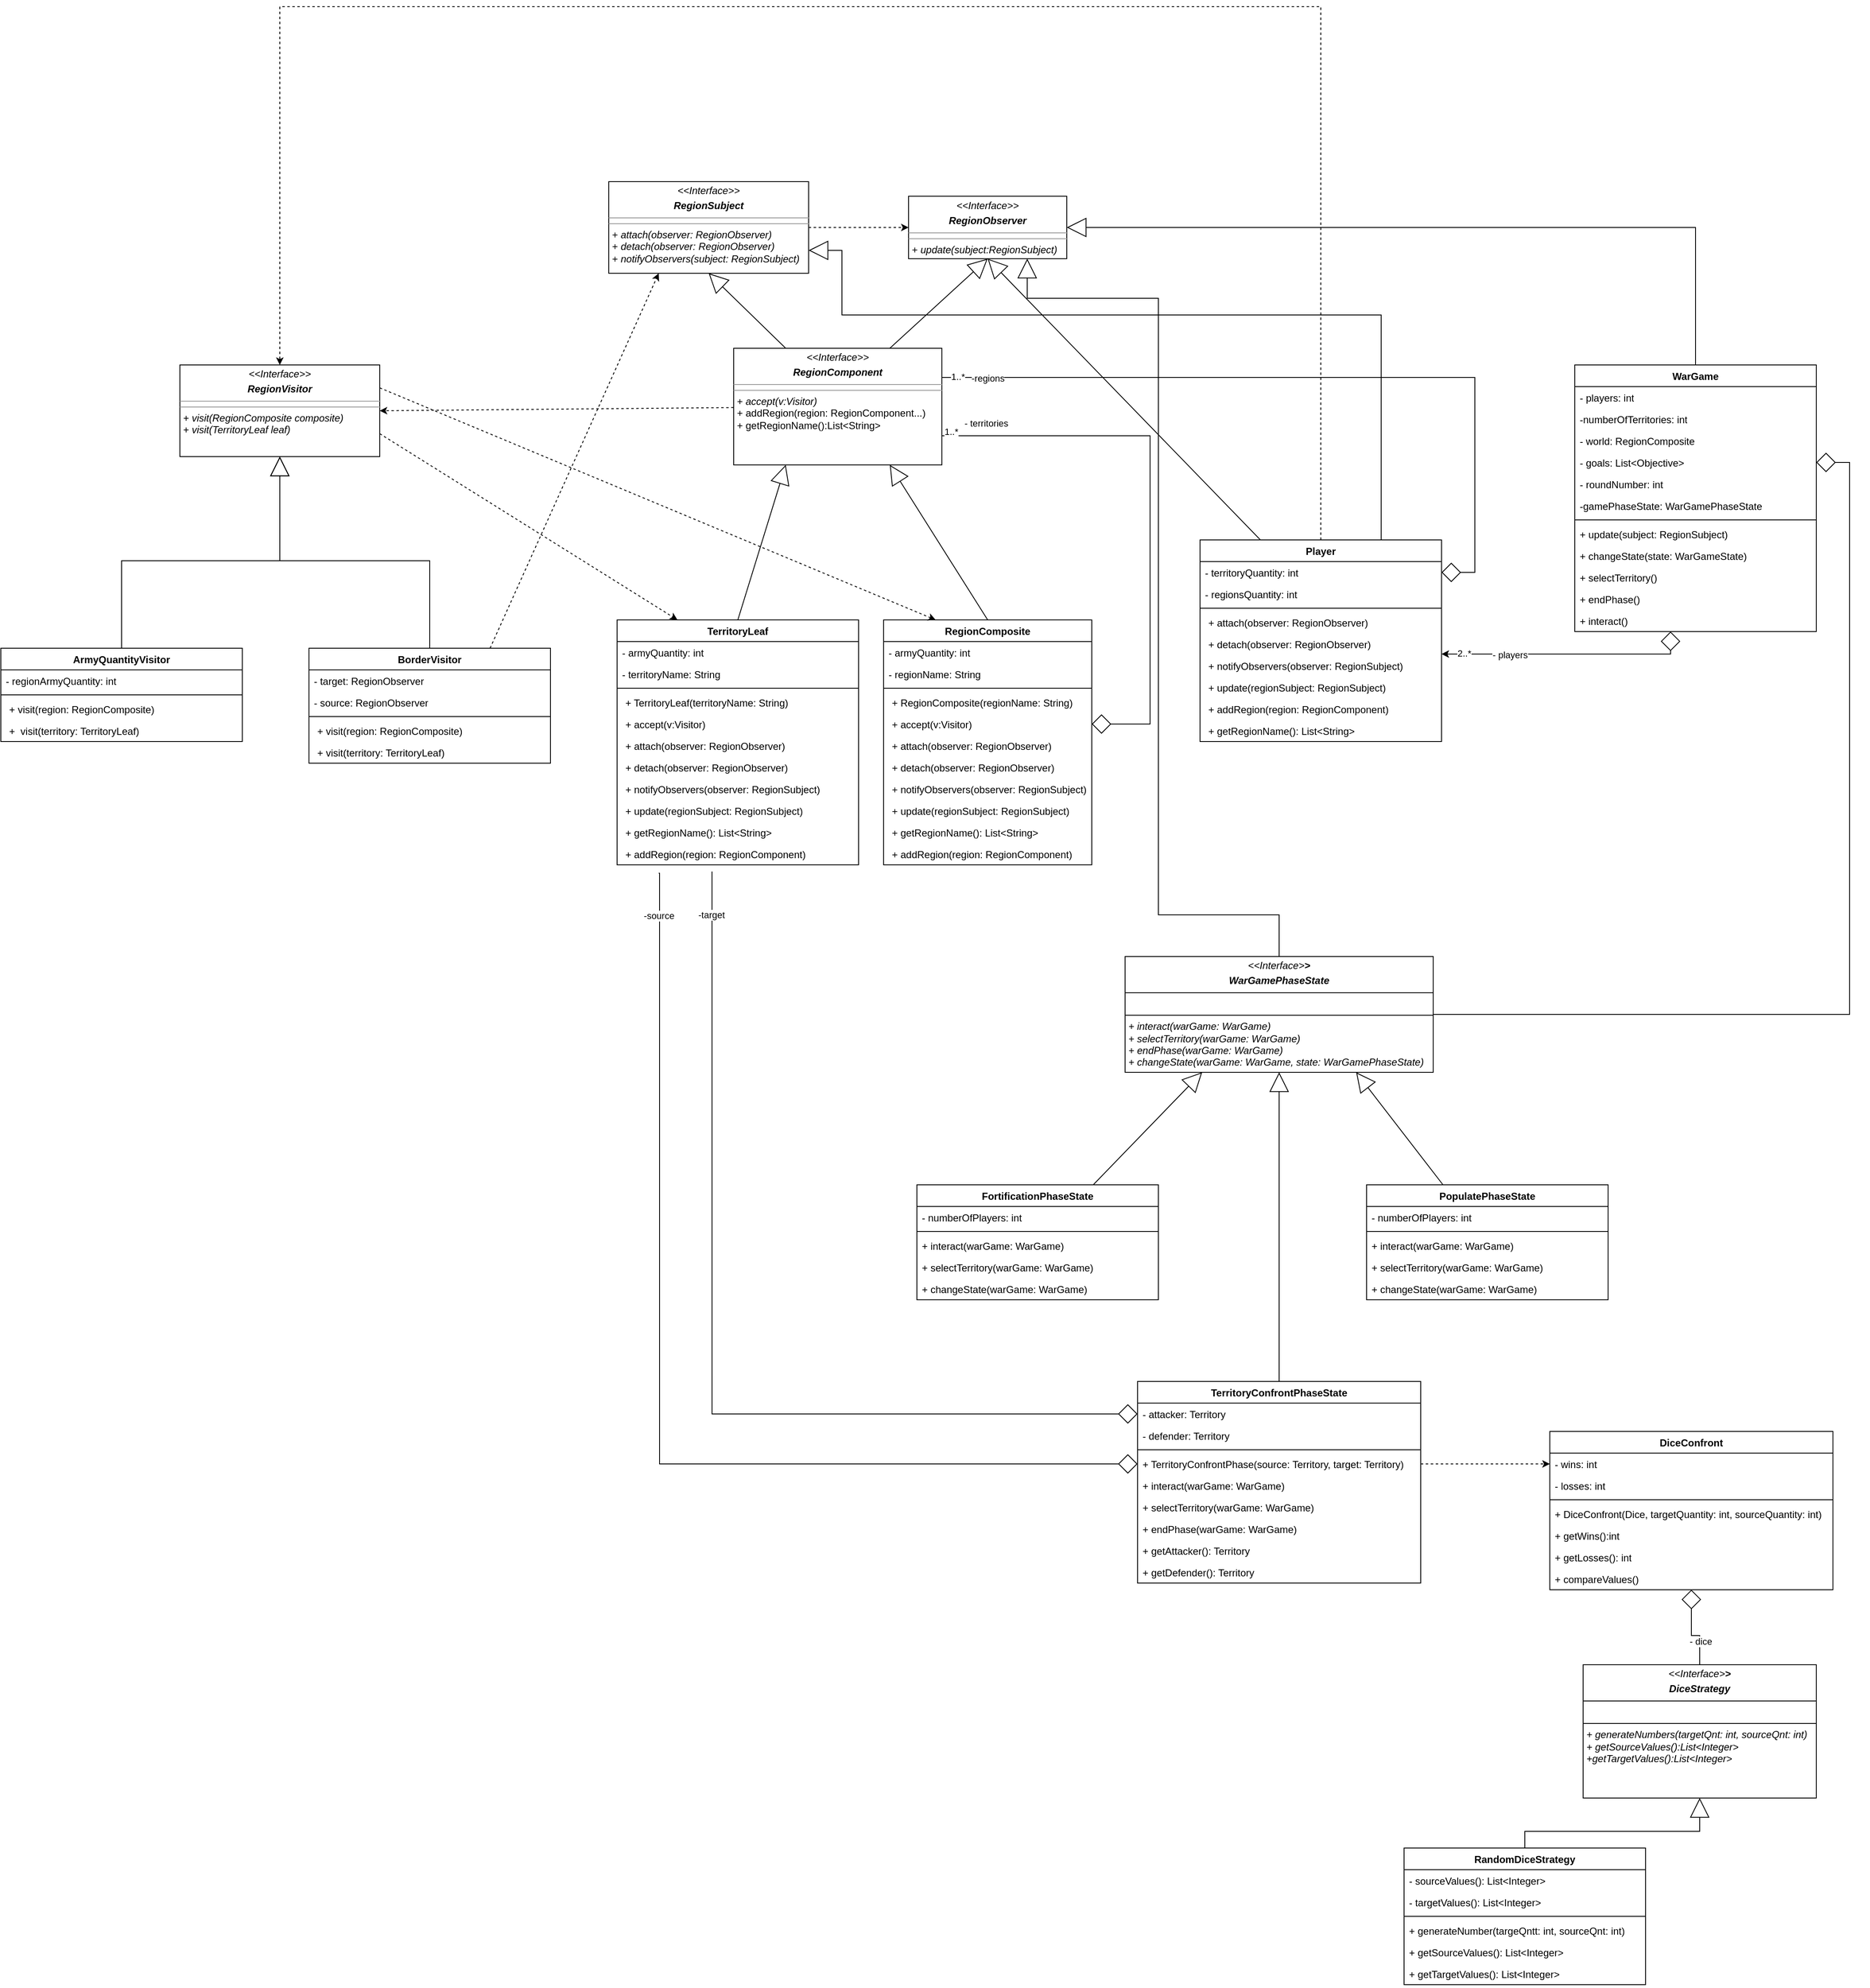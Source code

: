 <mxfile version="24.5.4" type="github">
  <diagram name="Page-1" id="c4acf3e9-155e-7222-9cf6-157b1a14988f">
    <mxGraphModel dx="2350" dy="1926" grid="1" gridSize="10" guides="1" tooltips="1" connect="1" arrows="1" fold="1" page="1" pageScale="1" pageWidth="850" pageHeight="1100" background="none" math="0" shadow="0">
      <root>
        <mxCell id="0" />
        <mxCell id="1" parent="0" />
        <mxCell id="na1BeW-ylkOoWlWhekBP-10" style="rounded=0;orthogonalLoop=1;jettySize=auto;html=1;exitX=0.5;exitY=0;exitDx=0;exitDy=0;entryX=0.25;entryY=1;entryDx=0;entryDy=0;endArrow=block;endFill=0;endSize=21;" parent="1" source="79rOuK-pVhbU8PKLv_2M-17" target="5d2195bd80daf111-18" edge="1">
          <mxGeometry relative="1" as="geometry" />
        </mxCell>
        <mxCell id="na1BeW-ylkOoWlWhekBP-73" style="rounded=0;orthogonalLoop=1;jettySize=auto;html=1;entryX=0.5;entryY=1;entryDx=0;entryDy=0;exitX=0.75;exitY=0;exitDx=0;exitDy=0;endArrow=block;endFill=0;endSize=21;" parent="1" source="5d2195bd80daf111-18" target="5d2195bd80daf111-19" edge="1">
          <mxGeometry relative="1" as="geometry">
            <mxPoint x="230" y="-370" as="sourcePoint" />
            <mxPoint x="137.5" y="-470" as="targetPoint" />
          </mxGeometry>
        </mxCell>
        <mxCell id="na1BeW-ylkOoWlWhekBP-74" style="rounded=0;orthogonalLoop=1;jettySize=auto;html=1;exitX=0.25;exitY=0;exitDx=0;exitDy=0;endArrow=block;endFill=0;endSize=21;entryX=0.5;entryY=1;entryDx=0;entryDy=0;" parent="1" source="5d2195bd80daf111-18" target="na1BeW-ylkOoWlWhekBP-14" edge="1">
          <mxGeometry relative="1" as="geometry" />
        </mxCell>
        <mxCell id="9pSkprSOWJ_JhmxNOLw2-37" style="rounded=0;orthogonalLoop=1;jettySize=auto;html=1;entryX=1;entryY=0.5;entryDx=0;entryDy=0;dashed=1;" edge="1" parent="1" source="5d2195bd80daf111-18" target="9pSkprSOWJ_JhmxNOLw2-24">
          <mxGeometry relative="1" as="geometry" />
        </mxCell>
        <mxCell id="5d2195bd80daf111-18" value="&lt;p style=&quot;margin:0px;margin-top:4px;text-align:center;&quot;&gt;&lt;i&gt;&amp;lt;&amp;lt;Interface&amp;gt;&amp;gt;&lt;/i&gt;&lt;/p&gt;&lt;p style=&quot;margin:0px;margin-top:4px;text-align:center;&quot;&gt;&lt;b&gt;&lt;i&gt;RegionComponent&lt;/i&gt;&lt;/b&gt;&lt;br&gt;&lt;/p&gt;&lt;hr size=&quot;1&quot;&gt;&lt;hr size=&quot;1&quot;&gt;&lt;p style=&quot;margin:0px;margin-left:4px;&quot;&gt;+ &lt;i&gt;accept(v:Visitor)&lt;/i&gt;&lt;/p&gt;&lt;p style=&quot;margin:0px;margin-left:4px;&quot;&gt;+ addRegion(region: RegionComponent...)&lt;/p&gt;&lt;p style=&quot;margin:0px;margin-left:4px;&quot;&gt;+ getRegionName():List&amp;lt;String&amp;gt;&lt;br&gt;&lt;/p&gt;" style="verticalAlign=top;align=left;overflow=fill;fontSize=12;fontFamily=Helvetica;html=1;rounded=0;shadow=0;comic=0;labelBackgroundColor=none;strokeWidth=1" parent="1" vertex="1">
          <mxGeometry x="120" y="-380" width="250" height="140" as="geometry" />
        </mxCell>
        <mxCell id="5d2195bd80daf111-19" value="&lt;p style=&quot;margin:0px;margin-top:4px;text-align:center;&quot;&gt;&lt;i&gt;&amp;lt;&amp;lt;Interface&amp;gt;&amp;gt;&lt;/i&gt;&lt;/p&gt;&lt;p style=&quot;margin:0px;margin-top:4px;text-align:center;&quot;&gt;&lt;b&gt;&lt;i&gt;RegionObserver&lt;/i&gt;&lt;/b&gt;&lt;br&gt;&lt;/p&gt;&lt;hr size=&quot;1&quot;&gt;&lt;hr size=&quot;1&quot;&gt;&lt;p style=&quot;margin:0px;margin-left:4px;&quot;&gt;+ &lt;i&gt;update(subject:RegionSubject)&lt;/i&gt;&lt;i&gt;&lt;br&gt;&lt;/i&gt;&lt;/p&gt;" style="verticalAlign=top;align=left;overflow=fill;fontSize=12;fontFamily=Helvetica;html=1;rounded=0;shadow=0;comic=0;labelBackgroundColor=none;strokeWidth=1" parent="1" vertex="1">
          <mxGeometry x="330" y="-562.5" width="190" height="75" as="geometry" />
        </mxCell>
        <mxCell id="na1BeW-ylkOoWlWhekBP-12" style="rounded=0;orthogonalLoop=1;jettySize=auto;html=1;exitX=0.5;exitY=0;exitDx=0;exitDy=0;entryX=0.75;entryY=1;entryDx=0;entryDy=0;endArrow=block;endFill=0;jumpSize=6;startSize=6;endSize=21;" parent="1" source="79rOuK-pVhbU8PKLv_2M-29" target="5d2195bd80daf111-18" edge="1">
          <mxGeometry relative="1" as="geometry" />
        </mxCell>
        <mxCell id="na1BeW-ylkOoWlWhekBP-9" style="edgeStyle=orthogonalEdgeStyle;rounded=0;orthogonalLoop=1;jettySize=auto;html=1;exitX=1;exitY=0.5;exitDx=0;exitDy=0;entryX=1;entryY=0.75;entryDx=0;entryDy=0;startArrow=diamond;startFill=0;strokeWidth=1;targetPerimeterSpacing=0;sourcePerimeterSpacing=6;startSize=21;endArrow=none;endFill=0;" parent="1" source="KUl9j9RWkavMUiWNoTW2-5" target="5d2195bd80daf111-18" edge="1">
          <mxGeometry relative="1" as="geometry">
            <Array as="points">
              <mxPoint x="620" y="71" />
              <mxPoint x="620" y="-275" />
            </Array>
            <mxPoint x="500" y="19" as="sourcePoint" />
          </mxGeometry>
        </mxCell>
        <mxCell id="na1BeW-ylkOoWlWhekBP-13" value="&lt;div&gt;- territories&lt;/div&gt;" style="edgeLabel;html=1;align=center;verticalAlign=middle;resizable=0;points=[];" parent="na1BeW-ylkOoWlWhekBP-9" vertex="1" connectable="0">
          <mxGeometry x="0.858" y="4" relative="1" as="geometry">
            <mxPoint x="5" y="-19" as="offset" />
          </mxGeometry>
        </mxCell>
        <mxCell id="KUl9j9RWkavMUiWNoTW2-86" value="&lt;div&gt;1..*&lt;br&gt;&lt;/div&gt;" style="edgeLabel;html=1;align=center;verticalAlign=middle;resizable=0;points=[];" parent="na1BeW-ylkOoWlWhekBP-9" vertex="1" connectable="0">
          <mxGeometry x="0.977" y="-1" relative="1" as="geometry">
            <mxPoint x="3" y="-4" as="offset" />
          </mxGeometry>
        </mxCell>
        <mxCell id="9pSkprSOWJ_JhmxNOLw2-38" style="edgeStyle=orthogonalEdgeStyle;rounded=0;orthogonalLoop=1;jettySize=auto;html=1;entryX=0;entryY=0.5;entryDx=0;entryDy=0;dashed=1;" edge="1" parent="1" source="na1BeW-ylkOoWlWhekBP-14" target="5d2195bd80daf111-19">
          <mxGeometry relative="1" as="geometry" />
        </mxCell>
        <mxCell id="na1BeW-ylkOoWlWhekBP-14" value="&lt;p style=&quot;margin:0px;margin-top:4px;text-align:center;&quot;&gt;&lt;i&gt;&amp;lt;&amp;lt;Interface&amp;gt;&amp;gt;&lt;/i&gt;&lt;/p&gt;&lt;p style=&quot;margin:0px;margin-top:4px;text-align:center;&quot;&gt;&lt;b&gt;&lt;i&gt;RegionSubject&lt;/i&gt;&lt;/b&gt;&lt;br&gt;&lt;/p&gt;&lt;hr size=&quot;1&quot;&gt;&lt;hr size=&quot;1&quot;&gt;&lt;p style=&quot;margin:0px;margin-left:4px;&quot;&gt;+ &lt;i&gt;attach(observer: RegionObserver)&lt;/i&gt;&lt;br&gt;+ &lt;i&gt;detach(observer: RegionObserver)&lt;/i&gt;&lt;/p&gt;&lt;p style=&quot;margin:0px;margin-left:4px;&quot;&gt;+ &lt;i&gt;notifyObservers(subject: RegionSubject)&lt;/i&gt;&lt;/p&gt;" style="verticalAlign=top;align=left;overflow=fill;fontSize=12;fontFamily=Helvetica;html=1;rounded=0;shadow=0;comic=0;labelBackgroundColor=none;strokeWidth=1" parent="1" vertex="1">
          <mxGeometry x="-30" y="-580" width="240" height="110" as="geometry" />
        </mxCell>
        <mxCell id="79rOuK-pVhbU8PKLv_2M-14" style="edgeStyle=orthogonalEdgeStyle;rounded=0;orthogonalLoop=1;jettySize=auto;html=1;entryX=1;entryY=0.25;entryDx=0;entryDy=0;exitX=1;exitY=0.5;exitDx=0;exitDy=0;endArrow=none;endFill=0;startArrow=diamond;startFill=0;startSize=21;endSize=6;" parent="1" source="79rOuK-pVhbU8PKLv_2M-8" target="5d2195bd80daf111-18" edge="1">
          <mxGeometry relative="1" as="geometry" />
        </mxCell>
        <mxCell id="79rOuK-pVhbU8PKLv_2M-15" value="-regions " style="edgeLabel;html=1;align=center;verticalAlign=middle;resizable=0;points=[];" parent="79rOuK-pVhbU8PKLv_2M-14" vertex="1" connectable="0">
          <mxGeometry x="0.88" y="1" relative="1" as="geometry">
            <mxPoint as="offset" />
          </mxGeometry>
        </mxCell>
        <mxCell id="79rOuK-pVhbU8PKLv_2M-16" value="1..*" style="edgeLabel;html=1;align=center;verticalAlign=middle;resizable=0;points=[];" parent="79rOuK-pVhbU8PKLv_2M-14" vertex="1" connectable="0">
          <mxGeometry x="0.958" y="-1" relative="1" as="geometry">
            <mxPoint as="offset" />
          </mxGeometry>
        </mxCell>
        <mxCell id="79rOuK-pVhbU8PKLv_2M-7" value="Player" style="swimlane;fontStyle=1;align=center;verticalAlign=top;childLayout=stackLayout;horizontal=1;startSize=26;horizontalStack=0;resizeParent=1;resizeParentMax=0;resizeLast=0;collapsible=1;marginBottom=0;whiteSpace=wrap;html=1;" parent="1" vertex="1">
          <mxGeometry x="680" y="-150" width="290" height="242" as="geometry" />
        </mxCell>
        <mxCell id="79rOuK-pVhbU8PKLv_2M-8" value="- territoryQuantity: int" style="text;strokeColor=none;fillColor=none;align=left;verticalAlign=top;spacingLeft=4;spacingRight=4;overflow=hidden;rotatable=0;points=[[0,0.5],[1,0.5]];portConstraint=eastwest;whiteSpace=wrap;html=1;" parent="79rOuK-pVhbU8PKLv_2M-7" vertex="1">
          <mxGeometry y="26" width="290" height="26" as="geometry" />
        </mxCell>
        <mxCell id="79rOuK-pVhbU8PKLv_2M-44" value="- regionsQuantity: int" style="text;strokeColor=none;fillColor=none;align=left;verticalAlign=top;spacingLeft=4;spacingRight=4;overflow=hidden;rotatable=0;points=[[0,0.5],[1,0.5]];portConstraint=eastwest;whiteSpace=wrap;html=1;" parent="79rOuK-pVhbU8PKLv_2M-7" vertex="1">
          <mxGeometry y="52" width="290" height="26" as="geometry" />
        </mxCell>
        <mxCell id="79rOuK-pVhbU8PKLv_2M-9" value="" style="line;strokeWidth=1;fillColor=none;align=left;verticalAlign=middle;spacingTop=-1;spacingLeft=3;spacingRight=3;rotatable=0;labelPosition=right;points=[];portConstraint=eastwest;strokeColor=inherit;" parent="79rOuK-pVhbU8PKLv_2M-7" vertex="1">
          <mxGeometry y="78" width="290" height="8" as="geometry" />
        </mxCell>
        <mxCell id="KUl9j9RWkavMUiWNoTW2-71" value="&lt;p style=&quot;margin:0px;margin-left:4px;&quot;&gt;+ attach(observer: RegionObserver)&lt;br&gt;&lt;/p&gt;" style="text;strokeColor=none;fillColor=none;align=left;verticalAlign=top;spacingLeft=4;spacingRight=4;overflow=hidden;rotatable=0;points=[[0,0.5],[1,0.5]];portConstraint=eastwest;whiteSpace=wrap;html=1;" parent="79rOuK-pVhbU8PKLv_2M-7" vertex="1">
          <mxGeometry y="86" width="290" height="26" as="geometry" />
        </mxCell>
        <mxCell id="KUl9j9RWkavMUiWNoTW2-75" value="&lt;p style=&quot;margin:0px;margin-left:4px;&quot;&gt;+ detach(observer: RegionObserver)&lt;br&gt;&lt;/p&gt;" style="text;strokeColor=none;fillColor=none;align=left;verticalAlign=top;spacingLeft=4;spacingRight=4;overflow=hidden;rotatable=0;points=[[0,0.5],[1,0.5]];portConstraint=eastwest;whiteSpace=wrap;html=1;" parent="79rOuK-pVhbU8PKLv_2M-7" vertex="1">
          <mxGeometry y="112" width="290" height="26" as="geometry" />
        </mxCell>
        <mxCell id="KUl9j9RWkavMUiWNoTW2-76" value="&lt;p style=&quot;margin:0px;margin-left:4px;&quot;&gt;+ notifyObservers(observer: RegionSubject)&lt;br&gt;&lt;/p&gt;" style="text;strokeColor=none;fillColor=none;align=left;verticalAlign=top;spacingLeft=4;spacingRight=4;overflow=hidden;rotatable=0;points=[[0,0.5],[1,0.5]];portConstraint=eastwest;whiteSpace=wrap;html=1;" parent="79rOuK-pVhbU8PKLv_2M-7" vertex="1">
          <mxGeometry y="138" width="290" height="26" as="geometry" />
        </mxCell>
        <mxCell id="KUl9j9RWkavMUiWNoTW2-77" value="&lt;p style=&quot;margin:0px;margin-left:4px;&quot;&gt;+ update(regionSubject: RegionSubject)&lt;br&gt;&lt;/p&gt;" style="text;strokeColor=none;fillColor=none;align=left;verticalAlign=top;spacingLeft=4;spacingRight=4;overflow=hidden;rotatable=0;points=[[0,0.5],[1,0.5]];portConstraint=eastwest;whiteSpace=wrap;html=1;" parent="79rOuK-pVhbU8PKLv_2M-7" vertex="1">
          <mxGeometry y="164" width="290" height="26" as="geometry" />
        </mxCell>
        <mxCell id="KUl9j9RWkavMUiWNoTW2-78" value="&lt;p style=&quot;margin:0px;margin-left:4px;&quot;&gt;+ addRegion(region: RegionComponent)&lt;br&gt;&lt;/p&gt;" style="text;strokeColor=none;fillColor=none;align=left;verticalAlign=top;spacingLeft=4;spacingRight=4;overflow=hidden;rotatable=0;points=[[0,0.5],[1,0.5]];portConstraint=eastwest;whiteSpace=wrap;html=1;" parent="79rOuK-pVhbU8PKLv_2M-7" vertex="1">
          <mxGeometry y="190" width="290" height="26" as="geometry" />
        </mxCell>
        <mxCell id="KUl9j9RWkavMUiWNoTW2-81" value="&lt;p style=&quot;margin:0px;margin-left:4px;&quot;&gt;+ getRegionName(): List&amp;lt;String&amp;gt;&lt;/p&gt;" style="text;strokeColor=none;fillColor=none;align=left;verticalAlign=top;spacingLeft=4;spacingRight=4;overflow=hidden;rotatable=0;points=[[0,0.5],[1,0.5]];portConstraint=eastwest;whiteSpace=wrap;html=1;" parent="79rOuK-pVhbU8PKLv_2M-7" vertex="1">
          <mxGeometry y="216" width="290" height="26" as="geometry" />
        </mxCell>
        <mxCell id="79rOuK-pVhbU8PKLv_2M-17" value="TerritoryLeaf" style="swimlane;fontStyle=1;align=center;verticalAlign=top;childLayout=stackLayout;horizontal=1;startSize=26;horizontalStack=0;resizeParent=1;resizeParentMax=0;resizeLast=0;collapsible=1;marginBottom=0;whiteSpace=wrap;html=1;" parent="1" vertex="1">
          <mxGeometry x="-20" y="-54" width="290" height="294" as="geometry" />
        </mxCell>
        <mxCell id="KUl9j9RWkavMUiWNoTW2-9" value="- armyQuantity: int" style="text;strokeColor=none;fillColor=none;align=left;verticalAlign=top;spacingLeft=4;spacingRight=4;overflow=hidden;rotatable=0;points=[[0,0.5],[1,0.5]];portConstraint=eastwest;whiteSpace=wrap;html=1;" parent="79rOuK-pVhbU8PKLv_2M-17" vertex="1">
          <mxGeometry y="26" width="290" height="26" as="geometry" />
        </mxCell>
        <mxCell id="79rOuK-pVhbU8PKLv_2M-18" value="- territoryName: String" style="text;strokeColor=none;fillColor=none;align=left;verticalAlign=top;spacingLeft=4;spacingRight=4;overflow=hidden;rotatable=0;points=[[0,0.5],[1,0.5]];portConstraint=eastwest;whiteSpace=wrap;html=1;" parent="79rOuK-pVhbU8PKLv_2M-17" vertex="1">
          <mxGeometry y="52" width="290" height="26" as="geometry" />
        </mxCell>
        <mxCell id="79rOuK-pVhbU8PKLv_2M-19" value="" style="line;strokeWidth=1;fillColor=none;align=left;verticalAlign=middle;spacingTop=-1;spacingLeft=3;spacingRight=3;rotatable=0;labelPosition=right;points=[];portConstraint=eastwest;strokeColor=inherit;" parent="79rOuK-pVhbU8PKLv_2M-17" vertex="1">
          <mxGeometry y="78" width="290" height="8" as="geometry" />
        </mxCell>
        <mxCell id="KUl9j9RWkavMUiWNoTW2-88" value="&lt;p style=&quot;margin:0px;margin-left:4px;&quot;&gt;+ TerritoryLeaf(territoryName: String)&lt;/p&gt;" style="text;strokeColor=none;fillColor=none;align=left;verticalAlign=top;spacingLeft=4;spacingRight=4;overflow=hidden;rotatable=0;points=[[0,0.5],[1,0.5]];portConstraint=eastwest;whiteSpace=wrap;html=1;" parent="79rOuK-pVhbU8PKLv_2M-17" vertex="1">
          <mxGeometry y="86" width="290" height="26" as="geometry" />
        </mxCell>
        <mxCell id="79rOuK-pVhbU8PKLv_2M-25" value="&lt;p style=&quot;margin:0px;margin-left:4px;&quot;&gt;+ accept(v:Visitor)&lt;/p&gt;" style="text;strokeColor=none;fillColor=none;align=left;verticalAlign=top;spacingLeft=4;spacingRight=4;overflow=hidden;rotatable=0;points=[[0,0.5],[1,0.5]];portConstraint=eastwest;whiteSpace=wrap;html=1;" parent="79rOuK-pVhbU8PKLv_2M-17" vertex="1">
          <mxGeometry y="112" width="290" height="26" as="geometry" />
        </mxCell>
        <mxCell id="KUl9j9RWkavMUiWNoTW2-2" value="&lt;p style=&quot;margin:0px;margin-left:4px;&quot;&gt;+ attach(observer: RegionObserver)&lt;br&gt;&lt;/p&gt;" style="text;strokeColor=none;fillColor=none;align=left;verticalAlign=top;spacingLeft=4;spacingRight=4;overflow=hidden;rotatable=0;points=[[0,0.5],[1,0.5]];portConstraint=eastwest;whiteSpace=wrap;html=1;" parent="79rOuK-pVhbU8PKLv_2M-17" vertex="1">
          <mxGeometry y="138" width="290" height="26" as="geometry" />
        </mxCell>
        <mxCell id="KUl9j9RWkavMUiWNoTW2-3" value="&lt;p style=&quot;margin:0px;margin-left:4px;&quot;&gt;+ detach(observer: RegionObserver)&lt;br&gt;&lt;/p&gt;" style="text;strokeColor=none;fillColor=none;align=left;verticalAlign=top;spacingLeft=4;spacingRight=4;overflow=hidden;rotatable=0;points=[[0,0.5],[1,0.5]];portConstraint=eastwest;whiteSpace=wrap;html=1;" parent="79rOuK-pVhbU8PKLv_2M-17" vertex="1">
          <mxGeometry y="164" width="290" height="26" as="geometry" />
        </mxCell>
        <mxCell id="KUl9j9RWkavMUiWNoTW2-10" value="&lt;p style=&quot;margin:0px;margin-left:4px;&quot;&gt;+ notifyObservers(observer: RegionSubject)&lt;br&gt;&lt;/p&gt;" style="text;strokeColor=none;fillColor=none;align=left;verticalAlign=top;spacingLeft=4;spacingRight=4;overflow=hidden;rotatable=0;points=[[0,0.5],[1,0.5]];portConstraint=eastwest;whiteSpace=wrap;html=1;" parent="79rOuK-pVhbU8PKLv_2M-17" vertex="1">
          <mxGeometry y="190" width="290" height="26" as="geometry" />
        </mxCell>
        <mxCell id="KUl9j9RWkavMUiWNoTW2-14" value="&lt;p style=&quot;margin:0px;margin-left:4px;&quot;&gt;+ update(regionSubject: RegionSubject)&lt;br&gt;&lt;/p&gt;" style="text;strokeColor=none;fillColor=none;align=left;verticalAlign=top;spacingLeft=4;spacingRight=4;overflow=hidden;rotatable=0;points=[[0,0.5],[1,0.5]];portConstraint=eastwest;whiteSpace=wrap;html=1;" parent="79rOuK-pVhbU8PKLv_2M-17" vertex="1">
          <mxGeometry y="216" width="290" height="26" as="geometry" />
        </mxCell>
        <mxCell id="KUl9j9RWkavMUiWNoTW2-4" value="&lt;p style=&quot;margin:0px;margin-left:4px;&quot;&gt;+ getRegionName(): List&amp;lt;String&amp;gt;&lt;/p&gt;" style="text;strokeColor=none;fillColor=none;align=left;verticalAlign=top;spacingLeft=4;spacingRight=4;overflow=hidden;rotatable=0;points=[[0,0.5],[1,0.5]];portConstraint=eastwest;whiteSpace=wrap;html=1;" parent="79rOuK-pVhbU8PKLv_2M-17" vertex="1">
          <mxGeometry y="242" width="290" height="26" as="geometry" />
        </mxCell>
        <mxCell id="KUl9j9RWkavMUiWNoTW2-16" value="&lt;p style=&quot;margin:0px;margin-left:4px;&quot;&gt;+ addRegion(region: RegionComponent)&lt;br&gt;&lt;/p&gt;" style="text;strokeColor=none;fillColor=none;align=left;verticalAlign=top;spacingLeft=4;spacingRight=4;overflow=hidden;rotatable=0;points=[[0,0.5],[1,0.5]];portConstraint=eastwest;whiteSpace=wrap;html=1;" parent="79rOuK-pVhbU8PKLv_2M-17" vertex="1">
          <mxGeometry y="268" width="290" height="26" as="geometry" />
        </mxCell>
        <mxCell id="79rOuK-pVhbU8PKLv_2M-29" value="RegionComposite" style="swimlane;fontStyle=1;align=center;verticalAlign=top;childLayout=stackLayout;horizontal=1;startSize=26;horizontalStack=0;resizeParent=1;resizeParentMax=0;resizeLast=0;collapsible=1;marginBottom=0;whiteSpace=wrap;html=1;" parent="1" vertex="1">
          <mxGeometry x="300" y="-54" width="250" height="294" as="geometry" />
        </mxCell>
        <mxCell id="79rOuK-pVhbU8PKLv_2M-30" value="- armyQuantity: int" style="text;strokeColor=none;fillColor=none;align=left;verticalAlign=top;spacingLeft=4;spacingRight=4;overflow=hidden;rotatable=0;points=[[0,0.5],[1,0.5]];portConstraint=eastwest;whiteSpace=wrap;html=1;" parent="79rOuK-pVhbU8PKLv_2M-29" vertex="1">
          <mxGeometry y="26" width="250" height="26" as="geometry" />
        </mxCell>
        <mxCell id="KUl9j9RWkavMUiWNoTW2-11" value="- regionName: String" style="text;strokeColor=none;fillColor=none;align=left;verticalAlign=top;spacingLeft=4;spacingRight=4;overflow=hidden;rotatable=0;points=[[0,0.5],[1,0.5]];portConstraint=eastwest;whiteSpace=wrap;html=1;" parent="79rOuK-pVhbU8PKLv_2M-29" vertex="1">
          <mxGeometry y="52" width="250" height="26" as="geometry" />
        </mxCell>
        <mxCell id="79rOuK-pVhbU8PKLv_2M-31" value="" style="line;strokeWidth=1;fillColor=none;align=left;verticalAlign=middle;spacingTop=-1;spacingLeft=3;spacingRight=3;rotatable=0;labelPosition=right;points=[];portConstraint=eastwest;strokeColor=inherit;" parent="79rOuK-pVhbU8PKLv_2M-29" vertex="1">
          <mxGeometry y="78" width="250" height="8" as="geometry" />
        </mxCell>
        <mxCell id="KUl9j9RWkavMUiWNoTW2-87" value="&lt;p style=&quot;margin:0px;margin-left:4px;&quot;&gt;+ RegionComposite(regionName: String)&lt;/p&gt;" style="text;strokeColor=none;fillColor=none;align=left;verticalAlign=top;spacingLeft=4;spacingRight=4;overflow=hidden;rotatable=0;points=[[0,0.5],[1,0.5]];portConstraint=eastwest;whiteSpace=wrap;html=1;" parent="79rOuK-pVhbU8PKLv_2M-29" vertex="1">
          <mxGeometry y="86" width="250" height="26" as="geometry" />
        </mxCell>
        <mxCell id="KUl9j9RWkavMUiWNoTW2-5" value="&lt;p style=&quot;margin:0px;margin-left:4px;&quot;&gt;+ accept(v:Visitor)&lt;/p&gt;" style="text;strokeColor=none;fillColor=none;align=left;verticalAlign=top;spacingLeft=4;spacingRight=4;overflow=hidden;rotatable=0;points=[[0,0.5],[1,0.5]];portConstraint=eastwest;whiteSpace=wrap;html=1;" parent="79rOuK-pVhbU8PKLv_2M-29" vertex="1">
          <mxGeometry y="112" width="250" height="26" as="geometry" />
        </mxCell>
        <mxCell id="KUl9j9RWkavMUiWNoTW2-6" value="&lt;p style=&quot;margin:0px;margin-left:4px;&quot;&gt;+ attach(observer: RegionObserver)&lt;br&gt;&lt;/p&gt;" style="text;strokeColor=none;fillColor=none;align=left;verticalAlign=top;spacingLeft=4;spacingRight=4;overflow=hidden;rotatable=0;points=[[0,0.5],[1,0.5]];portConstraint=eastwest;whiteSpace=wrap;html=1;" parent="79rOuK-pVhbU8PKLv_2M-29" vertex="1">
          <mxGeometry y="138" width="250" height="26" as="geometry" />
        </mxCell>
        <mxCell id="KUl9j9RWkavMUiWNoTW2-7" value="&lt;p style=&quot;margin:0px;margin-left:4px;&quot;&gt;+ detach(observer: RegionObserver)&lt;br&gt;&lt;/p&gt;" style="text;strokeColor=none;fillColor=none;align=left;verticalAlign=top;spacingLeft=4;spacingRight=4;overflow=hidden;rotatable=0;points=[[0,0.5],[1,0.5]];portConstraint=eastwest;whiteSpace=wrap;html=1;" parent="79rOuK-pVhbU8PKLv_2M-29" vertex="1">
          <mxGeometry y="164" width="250" height="26" as="geometry" />
        </mxCell>
        <mxCell id="KUl9j9RWkavMUiWNoTW2-8" value="&lt;p style=&quot;margin:0px;margin-left:4px;&quot;&gt;+ notifyObservers(observer: RegionSubject)&lt;br&gt;&lt;/p&gt;" style="text;strokeColor=none;fillColor=none;align=left;verticalAlign=top;spacingLeft=4;spacingRight=4;overflow=hidden;rotatable=0;points=[[0,0.5],[1,0.5]];portConstraint=eastwest;whiteSpace=wrap;html=1;" parent="79rOuK-pVhbU8PKLv_2M-29" vertex="1">
          <mxGeometry y="190" width="250" height="26" as="geometry" />
        </mxCell>
        <mxCell id="KUl9j9RWkavMUiWNoTW2-15" value="&lt;p style=&quot;margin:0px;margin-left:4px;&quot;&gt;+ update(regionSubject: RegionSubject)&lt;br&gt;&lt;/p&gt;" style="text;strokeColor=none;fillColor=none;align=left;verticalAlign=top;spacingLeft=4;spacingRight=4;overflow=hidden;rotatable=0;points=[[0,0.5],[1,0.5]];portConstraint=eastwest;whiteSpace=wrap;html=1;" parent="79rOuK-pVhbU8PKLv_2M-29" vertex="1">
          <mxGeometry y="216" width="250" height="26" as="geometry" />
        </mxCell>
        <mxCell id="KUl9j9RWkavMUiWNoTW2-12" value="&lt;p style=&quot;margin:0px;margin-left:4px;&quot;&gt;+ getRegionName(): List&amp;lt;String&amp;gt;&lt;/p&gt;" style="text;strokeColor=none;fillColor=none;align=left;verticalAlign=top;spacingLeft=4;spacingRight=4;overflow=hidden;rotatable=0;points=[[0,0.5],[1,0.5]];portConstraint=eastwest;whiteSpace=wrap;html=1;" parent="79rOuK-pVhbU8PKLv_2M-29" vertex="1">
          <mxGeometry y="242" width="250" height="26" as="geometry" />
        </mxCell>
        <mxCell id="KUl9j9RWkavMUiWNoTW2-13" value="&lt;p style=&quot;margin:0px;margin-left:4px;&quot;&gt;+ addRegion(region: RegionComponent)&lt;br&gt;&lt;/p&gt;" style="text;strokeColor=none;fillColor=none;align=left;verticalAlign=top;spacingLeft=4;spacingRight=4;overflow=hidden;rotatable=0;points=[[0,0.5],[1,0.5]];portConstraint=eastwest;whiteSpace=wrap;html=1;" parent="79rOuK-pVhbU8PKLv_2M-29" vertex="1">
          <mxGeometry y="268" width="250" height="26" as="geometry" />
        </mxCell>
        <mxCell id="KUl9j9RWkavMUiWNoTW2-1" style="rounded=0;orthogonalLoop=1;jettySize=auto;html=1;entryX=0.5;entryY=1;entryDx=0;entryDy=0;exitX=0.25;exitY=0;exitDx=0;exitDy=0;endArrow=block;endFill=0;endSize=21;" parent="1" source="79rOuK-pVhbU8PKLv_2M-7" target="5d2195bd80daf111-19" edge="1">
          <mxGeometry relative="1" as="geometry">
            <mxPoint x="760" y="-202" as="sourcePoint" />
            <mxPoint x="862" y="-287" as="targetPoint" />
          </mxGeometry>
        </mxCell>
        <mxCell id="KUl9j9RWkavMUiWNoTW2-37" style="edgeStyle=orthogonalEdgeStyle;rounded=0;orthogonalLoop=1;jettySize=auto;html=1;entryX=1;entryY=0.5;entryDx=0;entryDy=0;startArrow=diamond;startFill=0;endSize=6;startSize=21;" parent="1" source="KUl9j9RWkavMUiWNoTW2-18" edge="1">
          <mxGeometry relative="1" as="geometry">
            <mxPoint x="970" y="-13" as="targetPoint" />
            <Array as="points">
              <mxPoint x="1245" y="-13" />
            </Array>
          </mxGeometry>
        </mxCell>
        <mxCell id="KUl9j9RWkavMUiWNoTW2-84" value="2..*" style="edgeLabel;html=1;align=center;verticalAlign=middle;resizable=0;points=[];" parent="KUl9j9RWkavMUiWNoTW2-37" vertex="1" connectable="0">
          <mxGeometry x="0.82" y="-1" relative="1" as="geometry">
            <mxPoint as="offset" />
          </mxGeometry>
        </mxCell>
        <mxCell id="KUl9j9RWkavMUiWNoTW2-85" value="- players" style="edgeLabel;html=1;align=center;verticalAlign=middle;resizable=0;points=[];" parent="KUl9j9RWkavMUiWNoTW2-37" vertex="1" connectable="0">
          <mxGeometry x="0.614" y="1" relative="1" as="geometry">
            <mxPoint x="23" as="offset" />
          </mxGeometry>
        </mxCell>
        <mxCell id="kVRJd0IwCeBZDvDjoqIZ-29" style="rounded=0;orthogonalLoop=1;jettySize=auto;html=1;entryX=1;entryY=0.5;entryDx=0;entryDy=0;startArrow=diamond;startFill=0;endSize=6;startSize=21;endArrow=none;endFill=0;exitX=1;exitY=0.5;exitDx=0;exitDy=0;edgeStyle=orthogonalEdgeStyle;" parent="1" source="KUl9j9RWkavMUiWNoTW2-34" target="kVRJd0IwCeBZDvDjoqIZ-20" edge="1">
          <mxGeometry relative="1" as="geometry" />
        </mxCell>
        <mxCell id="9pSkprSOWJ_JhmxNOLw2-100" style="edgeStyle=orthogonalEdgeStyle;rounded=0;orthogonalLoop=1;jettySize=auto;html=1;entryX=1;entryY=0.5;entryDx=0;entryDy=0;exitX=0.5;exitY=0;exitDx=0;exitDy=0;endArrow=block;endFill=0;endSize=21;" edge="1" parent="1" source="KUl9j9RWkavMUiWNoTW2-18" target="5d2195bd80daf111-19">
          <mxGeometry relative="1" as="geometry" />
        </mxCell>
        <mxCell id="KUl9j9RWkavMUiWNoTW2-18" value="WarGame" style="swimlane;fontStyle=1;align=center;verticalAlign=top;childLayout=stackLayout;horizontal=1;startSize=26;horizontalStack=0;resizeParent=1;resizeParentMax=0;resizeLast=0;collapsible=1;marginBottom=0;whiteSpace=wrap;html=1;" parent="1" vertex="1">
          <mxGeometry x="1130" y="-360" width="290" height="320" as="geometry" />
        </mxCell>
        <mxCell id="KUl9j9RWkavMUiWNoTW2-19" value="- players: int" style="text;strokeColor=none;fillColor=none;align=left;verticalAlign=top;spacingLeft=4;spacingRight=4;overflow=hidden;rotatable=0;points=[[0,0.5],[1,0.5]];portConstraint=eastwest;whiteSpace=wrap;html=1;" parent="KUl9j9RWkavMUiWNoTW2-18" vertex="1">
          <mxGeometry y="26" width="290" height="26" as="geometry" />
        </mxCell>
        <mxCell id="KUl9j9RWkavMUiWNoTW2-20" value="-numberOfTerritories: int" style="text;strokeColor=none;fillColor=none;align=left;verticalAlign=top;spacingLeft=4;spacingRight=4;overflow=hidden;rotatable=0;points=[[0,0.5],[1,0.5]];portConstraint=eastwest;whiteSpace=wrap;html=1;" parent="KUl9j9RWkavMUiWNoTW2-18" vertex="1">
          <mxGeometry y="52" width="290" height="26" as="geometry" />
        </mxCell>
        <mxCell id="KUl9j9RWkavMUiWNoTW2-32" value="- world: RegionComposite" style="text;strokeColor=none;fillColor=none;align=left;verticalAlign=top;spacingLeft=4;spacingRight=4;overflow=hidden;rotatable=0;points=[[0,0.5],[1,0.5]];portConstraint=eastwest;whiteSpace=wrap;html=1;" parent="KUl9j9RWkavMUiWNoTW2-18" vertex="1">
          <mxGeometry y="78" width="290" height="26" as="geometry" />
        </mxCell>
        <mxCell id="KUl9j9RWkavMUiWNoTW2-34" value="- goals: List&amp;lt;Objective&amp;gt;" style="text;strokeColor=none;fillColor=none;align=left;verticalAlign=top;spacingLeft=4;spacingRight=4;overflow=hidden;rotatable=0;points=[[0,0.5],[1,0.5]];portConstraint=eastwest;whiteSpace=wrap;html=1;" parent="KUl9j9RWkavMUiWNoTW2-18" vertex="1">
          <mxGeometry y="104" width="290" height="26" as="geometry" />
        </mxCell>
        <mxCell id="kVRJd0IwCeBZDvDjoqIZ-32" value="- roundNumber: int" style="text;strokeColor=none;fillColor=none;align=left;verticalAlign=top;spacingLeft=4;spacingRight=4;overflow=hidden;rotatable=0;points=[[0,0.5],[1,0.5]];portConstraint=eastwest;whiteSpace=wrap;html=1;" parent="KUl9j9RWkavMUiWNoTW2-18" vertex="1">
          <mxGeometry y="130" width="290" height="26" as="geometry" />
        </mxCell>
        <mxCell id="9pSkprSOWJ_JhmxNOLw2-42" value="-gamePhaseState: WarGamePhaseState" style="text;strokeColor=none;fillColor=none;align=left;verticalAlign=top;spacingLeft=4;spacingRight=4;overflow=hidden;rotatable=0;points=[[0,0.5],[1,0.5]];portConstraint=eastwest;whiteSpace=wrap;html=1;" vertex="1" parent="KUl9j9RWkavMUiWNoTW2-18">
          <mxGeometry y="156" width="290" height="26" as="geometry" />
        </mxCell>
        <mxCell id="KUl9j9RWkavMUiWNoTW2-21" value="" style="line;strokeWidth=1;fillColor=none;align=left;verticalAlign=middle;spacingTop=-1;spacingLeft=3;spacingRight=3;rotatable=0;labelPosition=right;points=[];portConstraint=eastwest;strokeColor=inherit;" parent="KUl9j9RWkavMUiWNoTW2-18" vertex="1">
          <mxGeometry y="182" width="290" height="8" as="geometry" />
        </mxCell>
        <mxCell id="9pSkprSOWJ_JhmxNOLw2-101" value="+ update(subject: RegionSubject)" style="text;strokeColor=none;fillColor=none;align=left;verticalAlign=top;spacingLeft=4;spacingRight=4;overflow=hidden;rotatable=0;points=[[0,0.5],[1,0.5]];portConstraint=eastwest;whiteSpace=wrap;html=1;" vertex="1" parent="KUl9j9RWkavMUiWNoTW2-18">
          <mxGeometry y="190" width="290" height="26" as="geometry" />
        </mxCell>
        <mxCell id="9pSkprSOWJ_JhmxNOLw2-43" value="+ changeState(state: WarGameState)" style="text;strokeColor=none;fillColor=none;align=left;verticalAlign=top;spacingLeft=4;spacingRight=4;overflow=hidden;rotatable=0;points=[[0,0.5],[1,0.5]];portConstraint=eastwest;whiteSpace=wrap;html=1;" vertex="1" parent="KUl9j9RWkavMUiWNoTW2-18">
          <mxGeometry y="216" width="290" height="26" as="geometry" />
        </mxCell>
        <mxCell id="9pSkprSOWJ_JhmxNOLw2-95" value="+ selectTerritory()" style="text;strokeColor=none;fillColor=none;align=left;verticalAlign=top;spacingLeft=4;spacingRight=4;overflow=hidden;rotatable=0;points=[[0,0.5],[1,0.5]];portConstraint=eastwest;whiteSpace=wrap;html=1;" vertex="1" parent="KUl9j9RWkavMUiWNoTW2-18">
          <mxGeometry y="242" width="290" height="26" as="geometry" />
        </mxCell>
        <mxCell id="9pSkprSOWJ_JhmxNOLw2-96" value="+ endPhase()" style="text;strokeColor=none;fillColor=none;align=left;verticalAlign=top;spacingLeft=4;spacingRight=4;overflow=hidden;rotatable=0;points=[[0,0.5],[1,0.5]];portConstraint=eastwest;whiteSpace=wrap;html=1;" vertex="1" parent="KUl9j9RWkavMUiWNoTW2-18">
          <mxGeometry y="268" width="290" height="26" as="geometry" />
        </mxCell>
        <mxCell id="9pSkprSOWJ_JhmxNOLw2-97" value="+ interact()" style="text;strokeColor=none;fillColor=none;align=left;verticalAlign=top;spacingLeft=4;spacingRight=4;overflow=hidden;rotatable=0;points=[[0,0.5],[1,0.5]];portConstraint=eastwest;whiteSpace=wrap;html=1;" vertex="1" parent="KUl9j9RWkavMUiWNoTW2-18">
          <mxGeometry y="294" width="290" height="26" as="geometry" />
        </mxCell>
        <mxCell id="kVRJd0IwCeBZDvDjoqIZ-33" style="edgeStyle=orthogonalEdgeStyle;rounded=0;orthogonalLoop=1;jettySize=auto;html=1;entryX=0.5;entryY=1;entryDx=0;entryDy=0;endArrow=block;endFill=0;endSize=21;" parent="1" source="KUl9j9RWkavMUiWNoTW2-25" target="kVRJd0IwCeBZDvDjoqIZ-20" edge="1">
          <mxGeometry relative="1" as="geometry" />
        </mxCell>
        <mxCell id="9pSkprSOWJ_JhmxNOLw2-103" style="edgeStyle=orthogonalEdgeStyle;rounded=0;orthogonalLoop=1;jettySize=auto;html=1;entryX=0.75;entryY=1;entryDx=0;entryDy=0;exitX=0.5;exitY=0;exitDx=0;exitDy=0;endArrow=block;endFill=0;endSize=21;" edge="1" parent="1" source="kVRJd0IwCeBZDvDjoqIZ-20" target="5d2195bd80daf111-19">
          <mxGeometry relative="1" as="geometry">
            <Array as="points">
              <mxPoint x="775" y="300" />
              <mxPoint x="630" y="300" />
              <mxPoint x="630" y="-440" />
              <mxPoint x="473" y="-440" />
            </Array>
          </mxGeometry>
        </mxCell>
        <mxCell id="KUl9j9RWkavMUiWNoTW2-25" value="TerritoryConfrontPhaseState" style="swimlane;fontStyle=1;align=center;verticalAlign=top;childLayout=stackLayout;horizontal=1;startSize=26;horizontalStack=0;resizeParent=1;resizeParentMax=0;resizeLast=0;collapsible=1;marginBottom=0;whiteSpace=wrap;html=1;" parent="1" vertex="1">
          <mxGeometry x="605" y="860" width="340" height="242" as="geometry" />
        </mxCell>
        <mxCell id="9pSkprSOWJ_JhmxNOLw2-92" style="edgeStyle=orthogonalEdgeStyle;rounded=0;orthogonalLoop=1;jettySize=auto;html=1;exitX=0;exitY=0.5;exitDx=0;exitDy=0;endArrow=none;endFill=0;startArrow=diamond;startFill=0;startSize=21;" edge="1" parent="KUl9j9RWkavMUiWNoTW2-25" source="KUl9j9RWkavMUiWNoTW2-89">
          <mxGeometry relative="1" as="geometry">
            <mxPoint x="-575" y="-610" as="targetPoint" />
            <Array as="points">
              <mxPoint x="-574" y="99" />
              <mxPoint x="-574" y="-610" />
            </Array>
          </mxGeometry>
        </mxCell>
        <mxCell id="9pSkprSOWJ_JhmxNOLw2-94" value="-source" style="edgeLabel;html=1;align=center;verticalAlign=middle;resizable=0;points=[];" vertex="1" connectable="0" parent="9pSkprSOWJ_JhmxNOLw2-92">
          <mxGeometry x="0.917" y="-1" relative="1" as="geometry">
            <mxPoint x="-2" y="-2" as="offset" />
          </mxGeometry>
        </mxCell>
        <mxCell id="KUl9j9RWkavMUiWNoTW2-26" value="- attacker: Territory" style="text;strokeColor=none;fillColor=none;align=left;verticalAlign=top;spacingLeft=4;spacingRight=4;overflow=hidden;rotatable=0;points=[[0,0.5],[1,0.5]];portConstraint=eastwest;whiteSpace=wrap;html=1;" parent="KUl9j9RWkavMUiWNoTW2-25" vertex="1">
          <mxGeometry y="26" width="340" height="26" as="geometry" />
        </mxCell>
        <mxCell id="KUl9j9RWkavMUiWNoTW2-27" value="- defender: Territory" style="text;strokeColor=none;fillColor=none;align=left;verticalAlign=top;spacingLeft=4;spacingRight=4;overflow=hidden;rotatable=0;points=[[0,0.5],[1,0.5]];portConstraint=eastwest;whiteSpace=wrap;html=1;" parent="KUl9j9RWkavMUiWNoTW2-25" vertex="1">
          <mxGeometry y="52" width="340" height="26" as="geometry" />
        </mxCell>
        <mxCell id="KUl9j9RWkavMUiWNoTW2-28" value="" style="line;strokeWidth=1;fillColor=none;align=left;verticalAlign=middle;spacingTop=-1;spacingLeft=3;spacingRight=3;rotatable=0;labelPosition=right;points=[];portConstraint=eastwest;strokeColor=inherit;" parent="KUl9j9RWkavMUiWNoTW2-25" vertex="1">
          <mxGeometry y="78" width="340" height="8" as="geometry" />
        </mxCell>
        <mxCell id="KUl9j9RWkavMUiWNoTW2-89" value="&lt;div&gt;+ TerritoryConfrontPhase(source: Territory, target: Territory)&lt;br&gt;&lt;/div&gt;" style="text;strokeColor=none;fillColor=none;align=left;verticalAlign=top;spacingLeft=4;spacingRight=4;overflow=hidden;rotatable=0;points=[[0,0.5],[1,0.5]];portConstraint=eastwest;whiteSpace=wrap;html=1;" parent="KUl9j9RWkavMUiWNoTW2-25" vertex="1">
          <mxGeometry y="86" width="340" height="26" as="geometry" />
        </mxCell>
        <mxCell id="kVRJd0IwCeBZDvDjoqIZ-34" value="+ interact(warGame: WarGame)" style="text;strokeColor=none;fillColor=none;align=left;verticalAlign=top;spacingLeft=4;spacingRight=4;overflow=hidden;rotatable=0;points=[[0,0.5],[1,0.5]];portConstraint=eastwest;whiteSpace=wrap;html=1;" parent="KUl9j9RWkavMUiWNoTW2-25" vertex="1">
          <mxGeometry y="112" width="340" height="26" as="geometry" />
        </mxCell>
        <mxCell id="KUl9j9RWkavMUiWNoTW2-29" value="&lt;div&gt;+ selectTerritory(warGame: WarGame)&lt;br&gt;&lt;/div&gt;" style="text;strokeColor=none;fillColor=none;align=left;verticalAlign=top;spacingLeft=4;spacingRight=4;overflow=hidden;rotatable=0;points=[[0,0.5],[1,0.5]];portConstraint=eastwest;whiteSpace=wrap;html=1;" parent="KUl9j9RWkavMUiWNoTW2-25" vertex="1">
          <mxGeometry y="138" width="340" height="26" as="geometry" />
        </mxCell>
        <mxCell id="KUl9j9RWkavMUiWNoTW2-83" value="&lt;div&gt;+ endPhase(warGame: WarGame)&lt;br&gt;&lt;/div&gt;" style="text;strokeColor=none;fillColor=none;align=left;verticalAlign=top;spacingLeft=4;spacingRight=4;overflow=hidden;rotatable=0;points=[[0,0.5],[1,0.5]];portConstraint=eastwest;whiteSpace=wrap;html=1;" parent="KUl9j9RWkavMUiWNoTW2-25" vertex="1">
          <mxGeometry y="164" width="340" height="26" as="geometry" />
        </mxCell>
        <mxCell id="kVRJd0IwCeBZDvDjoqIZ-37" value="&lt;div&gt;+ getAttacker(): Territory&lt;/div&gt;" style="text;strokeColor=none;fillColor=none;align=left;verticalAlign=top;spacingLeft=4;spacingRight=4;overflow=hidden;rotatable=0;points=[[0,0.5],[1,0.5]];portConstraint=eastwest;whiteSpace=wrap;html=1;" parent="KUl9j9RWkavMUiWNoTW2-25" vertex="1">
          <mxGeometry y="190" width="340" height="26" as="geometry" />
        </mxCell>
        <mxCell id="kVRJd0IwCeBZDvDjoqIZ-38" value="&lt;div&gt;+ getDefender(): Territory&lt;br&gt;&lt;/div&gt;" style="text;strokeColor=none;fillColor=none;align=left;verticalAlign=top;spacingLeft=4;spacingRight=4;overflow=hidden;rotatable=0;points=[[0,0.5],[1,0.5]];portConstraint=eastwest;whiteSpace=wrap;html=1;" parent="KUl9j9RWkavMUiWNoTW2-25" vertex="1">
          <mxGeometry y="216" width="340" height="26" as="geometry" />
        </mxCell>
        <mxCell id="9pSkprSOWJ_JhmxNOLw2-47" style="edgeStyle=orthogonalEdgeStyle;rounded=0;orthogonalLoop=1;jettySize=auto;html=1;entryX=0.5;entryY=1;entryDx=0;entryDy=0;endArrow=block;endFill=0;endSize=21;" edge="1" parent="1" source="KUl9j9RWkavMUiWNoTW2-40" target="9pSkprSOWJ_JhmxNOLw2-44">
          <mxGeometry relative="1" as="geometry" />
        </mxCell>
        <mxCell id="KUl9j9RWkavMUiWNoTW2-40" value="RandomDiceStrategy" style="swimlane;fontStyle=1;align=center;verticalAlign=top;childLayout=stackLayout;horizontal=1;startSize=26;horizontalStack=0;resizeParent=1;resizeParentMax=0;resizeLast=0;collapsible=1;marginBottom=0;whiteSpace=wrap;html=1;" parent="1" vertex="1">
          <mxGeometry x="925" y="1420" width="290" height="164" as="geometry" />
        </mxCell>
        <mxCell id="KUl9j9RWkavMUiWNoTW2-41" value="- sourceValues(): List&amp;lt;Integer&amp;gt;" style="text;strokeColor=none;fillColor=none;align=left;verticalAlign=top;spacingLeft=4;spacingRight=4;overflow=hidden;rotatable=0;points=[[0,0.5],[1,0.5]];portConstraint=eastwest;whiteSpace=wrap;html=1;" parent="KUl9j9RWkavMUiWNoTW2-40" vertex="1">
          <mxGeometry y="26" width="290" height="26" as="geometry" />
        </mxCell>
        <mxCell id="KUl9j9RWkavMUiWNoTW2-42" value="- targetValues(): List&amp;lt;Integer&amp;gt;" style="text;strokeColor=none;fillColor=none;align=left;verticalAlign=top;spacingLeft=4;spacingRight=4;overflow=hidden;rotatable=0;points=[[0,0.5],[1,0.5]];portConstraint=eastwest;whiteSpace=wrap;html=1;" parent="KUl9j9RWkavMUiWNoTW2-40" vertex="1">
          <mxGeometry y="52" width="290" height="26" as="geometry" />
        </mxCell>
        <mxCell id="KUl9j9RWkavMUiWNoTW2-43" value="" style="line;strokeWidth=1;fillColor=none;align=left;verticalAlign=middle;spacingTop=-1;spacingLeft=3;spacingRight=3;rotatable=0;labelPosition=right;points=[];portConstraint=eastwest;strokeColor=inherit;" parent="KUl9j9RWkavMUiWNoTW2-40" vertex="1">
          <mxGeometry y="78" width="290" height="8" as="geometry" />
        </mxCell>
        <mxCell id="KUl9j9RWkavMUiWNoTW2-66" value="&lt;div&gt;+ generateNumber(targeQntt: int, sourceQnt: int)&lt;br&gt;&lt;/div&gt;" style="text;strokeColor=none;fillColor=none;align=left;verticalAlign=top;spacingLeft=4;spacingRight=4;overflow=hidden;rotatable=0;points=[[0,0.5],[1,0.5]];portConstraint=eastwest;whiteSpace=wrap;html=1;" parent="KUl9j9RWkavMUiWNoTW2-40" vertex="1">
          <mxGeometry y="86" width="290" height="26" as="geometry" />
        </mxCell>
        <mxCell id="KUl9j9RWkavMUiWNoTW2-45" value="&lt;div&gt;+ getSourceValues(): List&amp;lt;Integer&amp;gt;&lt;br&gt;&lt;/div&gt;" style="text;strokeColor=none;fillColor=none;align=left;verticalAlign=top;spacingLeft=4;spacingRight=4;overflow=hidden;rotatable=0;points=[[0,0.5],[1,0.5]];portConstraint=eastwest;whiteSpace=wrap;html=1;" parent="KUl9j9RWkavMUiWNoTW2-40" vertex="1">
          <mxGeometry y="112" width="290" height="26" as="geometry" />
        </mxCell>
        <mxCell id="KUl9j9RWkavMUiWNoTW2-67" value="&lt;div&gt;+ getTargetValues(): List&amp;lt;Integer&amp;gt;&lt;br&gt;&lt;/div&gt;" style="text;strokeColor=none;fillColor=none;align=left;verticalAlign=top;spacingLeft=4;spacingRight=4;overflow=hidden;rotatable=0;points=[[0,0.5],[1,0.5]];portConstraint=eastwest;whiteSpace=wrap;html=1;" parent="KUl9j9RWkavMUiWNoTW2-40" vertex="1">
          <mxGeometry y="138" width="290" height="26" as="geometry" />
        </mxCell>
        <mxCell id="KUl9j9RWkavMUiWNoTW2-48" value="DiceConfront" style="swimlane;fontStyle=1;align=center;verticalAlign=top;childLayout=stackLayout;horizontal=1;startSize=26;horizontalStack=0;resizeParent=1;resizeParentMax=0;resizeLast=0;collapsible=1;marginBottom=0;whiteSpace=wrap;html=1;" parent="1" vertex="1">
          <mxGeometry x="1100" y="920" width="340" height="190" as="geometry" />
        </mxCell>
        <mxCell id="KUl9j9RWkavMUiWNoTW2-49" value="- wins: int" style="text;strokeColor=none;fillColor=none;align=left;verticalAlign=top;spacingLeft=4;spacingRight=4;overflow=hidden;rotatable=0;points=[[0,0.5],[1,0.5]];portConstraint=eastwest;whiteSpace=wrap;html=1;" parent="KUl9j9RWkavMUiWNoTW2-48" vertex="1">
          <mxGeometry y="26" width="340" height="26" as="geometry" />
        </mxCell>
        <mxCell id="KUl9j9RWkavMUiWNoTW2-50" value="- losses: int" style="text;strokeColor=none;fillColor=none;align=left;verticalAlign=top;spacingLeft=4;spacingRight=4;overflow=hidden;rotatable=0;points=[[0,0.5],[1,0.5]];portConstraint=eastwest;whiteSpace=wrap;html=1;" parent="KUl9j9RWkavMUiWNoTW2-48" vertex="1">
          <mxGeometry y="52" width="340" height="26" as="geometry" />
        </mxCell>
        <mxCell id="KUl9j9RWkavMUiWNoTW2-51" value="" style="line;strokeWidth=1;fillColor=none;align=left;verticalAlign=middle;spacingTop=-1;spacingLeft=3;spacingRight=3;rotatable=0;labelPosition=right;points=[];portConstraint=eastwest;strokeColor=inherit;" parent="KUl9j9RWkavMUiWNoTW2-48" vertex="1">
          <mxGeometry y="78" width="340" height="8" as="geometry" />
        </mxCell>
        <mxCell id="KUl9j9RWkavMUiWNoTW2-90" value="&lt;div&gt;+ DiceConfront(Dice, targetQuantity: int, sourceQuantity: int)&lt;br&gt;&lt;/div&gt;" style="text;strokeColor=none;fillColor=none;align=left;verticalAlign=top;spacingLeft=4;spacingRight=4;overflow=hidden;rotatable=0;points=[[0,0.5],[1,0.5]];portConstraint=eastwest;whiteSpace=wrap;html=1;" parent="KUl9j9RWkavMUiWNoTW2-48" vertex="1">
          <mxGeometry y="86" width="340" height="26" as="geometry" />
        </mxCell>
        <mxCell id="KUl9j9RWkavMUiWNoTW2-52" value="&lt;div&gt;+ getWins():int&lt;br&gt;&lt;/div&gt;" style="text;strokeColor=none;fillColor=none;align=left;verticalAlign=top;spacingLeft=4;spacingRight=4;overflow=hidden;rotatable=0;points=[[0,0.5],[1,0.5]];portConstraint=eastwest;whiteSpace=wrap;html=1;" parent="KUl9j9RWkavMUiWNoTW2-48" vertex="1">
          <mxGeometry y="112" width="340" height="26" as="geometry" />
        </mxCell>
        <mxCell id="KUl9j9RWkavMUiWNoTW2-53" value="&lt;div&gt;+ getLosses(): int&lt;br&gt;&lt;/div&gt;" style="text;strokeColor=none;fillColor=none;align=left;verticalAlign=top;spacingLeft=4;spacingRight=4;overflow=hidden;rotatable=0;points=[[0,0.5],[1,0.5]];portConstraint=eastwest;whiteSpace=wrap;html=1;" parent="KUl9j9RWkavMUiWNoTW2-48" vertex="1">
          <mxGeometry y="138" width="340" height="26" as="geometry" />
        </mxCell>
        <mxCell id="KUl9j9RWkavMUiWNoTW2-54" value="&lt;div&gt;+ compareValues()&lt;/div&gt;" style="text;strokeColor=none;fillColor=none;align=left;verticalAlign=top;spacingLeft=4;spacingRight=4;overflow=hidden;rotatable=0;points=[[0,0.5],[1,0.5]];portConstraint=eastwest;whiteSpace=wrap;html=1;" parent="KUl9j9RWkavMUiWNoTW2-48" vertex="1">
          <mxGeometry y="164" width="340" height="26" as="geometry" />
        </mxCell>
        <mxCell id="KUl9j9RWkavMUiWNoTW2-56" style="rounded=0;orthogonalLoop=1;jettySize=auto;html=1;entryX=0;entryY=0.5;entryDx=0;entryDy=0;dashed=1;exitX=1;exitY=0.5;exitDx=0;exitDy=0;" parent="1" source="KUl9j9RWkavMUiWNoTW2-89" target="KUl9j9RWkavMUiWNoTW2-49" edge="1">
          <mxGeometry relative="1" as="geometry" />
        </mxCell>
        <mxCell id="kVRJd0IwCeBZDvDjoqIZ-28" style="rounded=0;orthogonalLoop=1;jettySize=auto;html=1;entryX=0.75;entryY=1;entryDx=0;entryDy=0;endArrow=block;endFill=0;endSize=21;" parent="1" source="kVRJd0IwCeBZDvDjoqIZ-8" target="kVRJd0IwCeBZDvDjoqIZ-20" edge="1">
          <mxGeometry relative="1" as="geometry">
            <mxPoint x="690" y="490" as="targetPoint" />
          </mxGeometry>
        </mxCell>
        <mxCell id="kVRJd0IwCeBZDvDjoqIZ-8" value="PopulatePhaseState" style="swimlane;fontStyle=1;align=center;verticalAlign=top;childLayout=stackLayout;horizontal=1;startSize=26;horizontalStack=0;resizeParent=1;resizeParentMax=0;resizeLast=0;collapsible=1;marginBottom=0;whiteSpace=wrap;html=1;" parent="1" vertex="1">
          <mxGeometry x="880" y="624" width="290" height="138" as="geometry" />
        </mxCell>
        <mxCell id="kVRJd0IwCeBZDvDjoqIZ-9" value="- numberOfPlayers: int" style="text;strokeColor=none;fillColor=none;align=left;verticalAlign=top;spacingLeft=4;spacingRight=4;overflow=hidden;rotatable=0;points=[[0,0.5],[1,0.5]];portConstraint=eastwest;whiteSpace=wrap;html=1;" parent="kVRJd0IwCeBZDvDjoqIZ-8" vertex="1">
          <mxGeometry y="26" width="290" height="26" as="geometry" />
        </mxCell>
        <mxCell id="kVRJd0IwCeBZDvDjoqIZ-13" value="" style="line;strokeWidth=1;fillColor=none;align=left;verticalAlign=middle;spacingTop=-1;spacingLeft=3;spacingRight=3;rotatable=0;labelPosition=right;points=[];portConstraint=eastwest;strokeColor=inherit;" parent="kVRJd0IwCeBZDvDjoqIZ-8" vertex="1">
          <mxGeometry y="52" width="290" height="8" as="geometry" />
        </mxCell>
        <mxCell id="kVRJd0IwCeBZDvDjoqIZ-31" value="+ interact(warGame: WarGame)" style="text;strokeColor=none;fillColor=none;align=left;verticalAlign=top;spacingLeft=4;spacingRight=4;overflow=hidden;rotatable=0;points=[[0,0.5],[1,0.5]];portConstraint=eastwest;whiteSpace=wrap;html=1;" parent="kVRJd0IwCeBZDvDjoqIZ-8" vertex="1">
          <mxGeometry y="60" width="290" height="26" as="geometry" />
        </mxCell>
        <mxCell id="9pSkprSOWJ_JhmxNOLw2-51" value="+ selectTerritory(warGame: WarGame)" style="text;strokeColor=none;fillColor=none;align=left;verticalAlign=top;spacingLeft=4;spacingRight=4;overflow=hidden;rotatable=0;points=[[0,0.5],[1,0.5]];portConstraint=eastwest;whiteSpace=wrap;html=1;" vertex="1" parent="kVRJd0IwCeBZDvDjoqIZ-8">
          <mxGeometry y="86" width="290" height="26" as="geometry" />
        </mxCell>
        <mxCell id="9pSkprSOWJ_JhmxNOLw2-52" value="+ changeState(warGame: WarGame)" style="text;strokeColor=none;fillColor=none;align=left;verticalAlign=top;spacingLeft=4;spacingRight=4;overflow=hidden;rotatable=0;points=[[0,0.5],[1,0.5]];portConstraint=eastwest;whiteSpace=wrap;html=1;" vertex="1" parent="kVRJd0IwCeBZDvDjoqIZ-8">
          <mxGeometry y="112" width="290" height="26" as="geometry" />
        </mxCell>
        <mxCell id="kVRJd0IwCeBZDvDjoqIZ-20" value="&lt;p style=&quot;margin:0px;margin-top:4px;text-align:center;&quot;&gt;&lt;i&gt;&amp;lt;&amp;lt;Interface&amp;gt;&lt;b&gt;&amp;gt;&lt;/b&gt;&lt;/i&gt;&lt;/p&gt;&lt;p style=&quot;margin:0px;margin-top:4px;text-align:center;&quot;&gt;&lt;i&gt;&lt;b&gt;WarGamePhaseState&lt;/b&gt;&lt;b&gt;&lt;br&gt;&lt;/b&gt;&lt;/i&gt;&lt;/p&gt;&lt;hr size=&quot;1&quot; style=&quot;border-style:solid;&quot;&gt;&lt;p style=&quot;margin:0px;margin-left:4px;&quot;&gt;&lt;i&gt;&lt;br&gt;&lt;/i&gt;&lt;/p&gt;&lt;hr size=&quot;1&quot; style=&quot;border-style:solid;&quot;&gt;&lt;p style=&quot;margin:0px;margin-left:4px;&quot;&gt;&lt;i&gt;+ interact(warGame: WarGame)&lt;/i&gt;&lt;/p&gt;&lt;p style=&quot;margin:0px;margin-left:4px;&quot;&gt;&lt;i&gt;+ selectTerritory(warGame: WarGame)&lt;/i&gt;&lt;/p&gt;&lt;p style=&quot;margin:0px;margin-left:4px;&quot;&gt;&lt;i&gt;+ endPhase(warGame: WarGame)&lt;br&gt;&lt;/i&gt;&lt;/p&gt;&lt;p style=&quot;margin:0px;margin-left:4px;&quot;&gt;&lt;i&gt;+ changeState(warGame: WarGame, state: WarGamePhaseState)&lt;/i&gt;&lt;i&gt;&lt;br&gt;&lt;/i&gt;&lt;/p&gt;&lt;p style=&quot;margin:0px;margin-left:4px;&quot;&gt;&lt;/p&gt;&lt;div&gt;&lt;br&gt;&lt;/div&gt;" style="verticalAlign=top;align=left;overflow=fill;html=1;whiteSpace=wrap;" parent="1" vertex="1">
          <mxGeometry x="590" y="350" width="370" height="139" as="geometry" />
        </mxCell>
        <mxCell id="kVRJd0IwCeBZDvDjoqIZ-27" style="rounded=0;orthogonalLoop=1;jettySize=auto;html=1;entryX=0.25;entryY=1;entryDx=0;entryDy=0;endArrow=block;endFill=0;endSize=21;" parent="1" source="kVRJd0IwCeBZDvDjoqIZ-23" target="kVRJd0IwCeBZDvDjoqIZ-20" edge="1">
          <mxGeometry relative="1" as="geometry" />
        </mxCell>
        <mxCell id="kVRJd0IwCeBZDvDjoqIZ-23" value="FortificationPhaseState" style="swimlane;fontStyle=1;align=center;verticalAlign=top;childLayout=stackLayout;horizontal=1;startSize=26;horizontalStack=0;resizeParent=1;resizeParentMax=0;resizeLast=0;collapsible=1;marginBottom=0;whiteSpace=wrap;html=1;" parent="1" vertex="1">
          <mxGeometry x="340" y="624" width="290" height="138" as="geometry" />
        </mxCell>
        <mxCell id="kVRJd0IwCeBZDvDjoqIZ-24" value="- numberOfPlayers: int" style="text;strokeColor=none;fillColor=none;align=left;verticalAlign=top;spacingLeft=4;spacingRight=4;overflow=hidden;rotatable=0;points=[[0,0.5],[1,0.5]];portConstraint=eastwest;whiteSpace=wrap;html=1;" parent="kVRJd0IwCeBZDvDjoqIZ-23" vertex="1">
          <mxGeometry y="26" width="290" height="26" as="geometry" />
        </mxCell>
        <mxCell id="kVRJd0IwCeBZDvDjoqIZ-25" value="" style="line;strokeWidth=1;fillColor=none;align=left;verticalAlign=middle;spacingTop=-1;spacingLeft=3;spacingRight=3;rotatable=0;labelPosition=right;points=[];portConstraint=eastwest;strokeColor=inherit;" parent="kVRJd0IwCeBZDvDjoqIZ-23" vertex="1">
          <mxGeometry y="52" width="290" height="8" as="geometry" />
        </mxCell>
        <mxCell id="kVRJd0IwCeBZDvDjoqIZ-26" value="+ interact(warGame: WarGame)" style="text;strokeColor=none;fillColor=none;align=left;verticalAlign=top;spacingLeft=4;spacingRight=4;overflow=hidden;rotatable=0;points=[[0,0.5],[1,0.5]];portConstraint=eastwest;whiteSpace=wrap;html=1;" parent="kVRJd0IwCeBZDvDjoqIZ-23" vertex="1">
          <mxGeometry y="60" width="290" height="26" as="geometry" />
        </mxCell>
        <mxCell id="9pSkprSOWJ_JhmxNOLw2-41" value="+ selectTerritory(warGame: WarGame)" style="text;strokeColor=none;fillColor=none;align=left;verticalAlign=top;spacingLeft=4;spacingRight=4;overflow=hidden;rotatable=0;points=[[0,0.5],[1,0.5]];portConstraint=eastwest;whiteSpace=wrap;html=1;" vertex="1" parent="kVRJd0IwCeBZDvDjoqIZ-23">
          <mxGeometry y="86" width="290" height="26" as="geometry" />
        </mxCell>
        <mxCell id="9pSkprSOWJ_JhmxNOLw2-40" value="+ changeState(warGame: WarGame)" style="text;strokeColor=none;fillColor=none;align=left;verticalAlign=top;spacingLeft=4;spacingRight=4;overflow=hidden;rotatable=0;points=[[0,0.5],[1,0.5]];portConstraint=eastwest;whiteSpace=wrap;html=1;" vertex="1" parent="kVRJd0IwCeBZDvDjoqIZ-23">
          <mxGeometry y="112" width="290" height="26" as="geometry" />
        </mxCell>
        <mxCell id="9pSkprSOWJ_JhmxNOLw2-25" style="edgeStyle=orthogonalEdgeStyle;rounded=0;orthogonalLoop=1;jettySize=auto;html=1;entryX=0.5;entryY=1;entryDx=0;entryDy=0;endArrow=block;endFill=0;endSize=21;" edge="1" parent="1" source="9pSkprSOWJ_JhmxNOLw2-14" target="9pSkprSOWJ_JhmxNOLw2-24">
          <mxGeometry relative="1" as="geometry" />
        </mxCell>
        <mxCell id="9pSkprSOWJ_JhmxNOLw2-14" value="ArmyQuantityVisitor" style="swimlane;fontStyle=1;align=center;verticalAlign=top;childLayout=stackLayout;horizontal=1;startSize=26;horizontalStack=0;resizeParent=1;resizeParentMax=0;resizeLast=0;collapsible=1;marginBottom=0;whiteSpace=wrap;html=1;" vertex="1" parent="1">
          <mxGeometry x="-760" y="-20" width="290" height="112" as="geometry" />
        </mxCell>
        <mxCell id="9pSkprSOWJ_JhmxNOLw2-15" value="- regionArmyQuantity: int" style="text;strokeColor=none;fillColor=none;align=left;verticalAlign=top;spacingLeft=4;spacingRight=4;overflow=hidden;rotatable=0;points=[[0,0.5],[1,0.5]];portConstraint=eastwest;whiteSpace=wrap;html=1;" vertex="1" parent="9pSkprSOWJ_JhmxNOLw2-14">
          <mxGeometry y="26" width="290" height="26" as="geometry" />
        </mxCell>
        <mxCell id="9pSkprSOWJ_JhmxNOLw2-17" value="" style="line;strokeWidth=1;fillColor=none;align=left;verticalAlign=middle;spacingTop=-1;spacingLeft=3;spacingRight=3;rotatable=0;labelPosition=right;points=[];portConstraint=eastwest;strokeColor=inherit;" vertex="1" parent="9pSkprSOWJ_JhmxNOLw2-14">
          <mxGeometry y="52" width="290" height="8" as="geometry" />
        </mxCell>
        <mxCell id="9pSkprSOWJ_JhmxNOLw2-22" value="&lt;p style=&quot;margin:0px;margin-left:4px;&quot;&gt;+ visit(region: RegionComposite)&lt;br&gt;&lt;/p&gt;" style="text;strokeColor=none;fillColor=none;align=left;verticalAlign=top;spacingLeft=4;spacingRight=4;overflow=hidden;rotatable=0;points=[[0,0.5],[1,0.5]];portConstraint=eastwest;whiteSpace=wrap;html=1;" vertex="1" parent="9pSkprSOWJ_JhmxNOLw2-14">
          <mxGeometry y="60" width="290" height="26" as="geometry" />
        </mxCell>
        <mxCell id="9pSkprSOWJ_JhmxNOLw2-23" value="&lt;p style=&quot;margin:0px;margin-left:4px;&quot;&gt;+&amp;nbsp; visit(territory: TerritoryLeaf)&lt;/p&gt;" style="text;strokeColor=none;fillColor=none;align=left;verticalAlign=top;spacingLeft=4;spacingRight=4;overflow=hidden;rotatable=0;points=[[0,0.5],[1,0.5]];portConstraint=eastwest;whiteSpace=wrap;html=1;" vertex="1" parent="9pSkprSOWJ_JhmxNOLw2-14">
          <mxGeometry y="86" width="290" height="26" as="geometry" />
        </mxCell>
        <mxCell id="9pSkprSOWJ_JhmxNOLw2-26" style="rounded=0;orthogonalLoop=1;jettySize=auto;html=1;entryX=0.25;entryY=0;entryDx=0;entryDy=0;exitX=1;exitY=0.75;exitDx=0;exitDy=0;dashed=1;" edge="1" parent="1" source="9pSkprSOWJ_JhmxNOLw2-24" target="79rOuK-pVhbU8PKLv_2M-17">
          <mxGeometry relative="1" as="geometry" />
        </mxCell>
        <mxCell id="9pSkprSOWJ_JhmxNOLw2-27" style="rounded=0;orthogonalLoop=1;jettySize=auto;html=1;entryX=0.25;entryY=0;entryDx=0;entryDy=0;exitX=1;exitY=0.25;exitDx=0;exitDy=0;dashed=1;" edge="1" parent="1" source="9pSkprSOWJ_JhmxNOLw2-24" target="79rOuK-pVhbU8PKLv_2M-29">
          <mxGeometry relative="1" as="geometry" />
        </mxCell>
        <mxCell id="9pSkprSOWJ_JhmxNOLw2-24" value="&lt;p style=&quot;margin:0px;margin-top:4px;text-align:center;&quot;&gt;&lt;i&gt;&amp;lt;&amp;lt;Interface&amp;gt;&amp;gt;&lt;/i&gt;&lt;/p&gt;&lt;p style=&quot;margin:0px;margin-top:4px;text-align:center;&quot;&gt;&lt;b&gt;&lt;i&gt;RegionVisitor&lt;/i&gt;&lt;/b&gt;&lt;br&gt;&lt;/p&gt;&lt;hr size=&quot;1&quot;&gt;&lt;hr size=&quot;1&quot;&gt;&lt;p style=&quot;margin:0px;margin-left:4px;&quot;&gt;+ &lt;i&gt;visit(RegionComposite composite)&lt;/i&gt;&lt;/p&gt;&lt;p style=&quot;margin:0px;margin-left:4px;&quot;&gt;+ &lt;i&gt;visit(TerritoryLeaf leaf)&lt;/i&gt;&lt;/p&gt;" style="verticalAlign=top;align=left;overflow=fill;fontSize=12;fontFamily=Helvetica;html=1;rounded=0;shadow=0;comic=0;labelBackgroundColor=none;strokeWidth=1" vertex="1" parent="1">
          <mxGeometry x="-545" y="-360" width="240" height="110" as="geometry" />
        </mxCell>
        <mxCell id="9pSkprSOWJ_JhmxNOLw2-34" style="edgeStyle=orthogonalEdgeStyle;rounded=0;orthogonalLoop=1;jettySize=auto;html=1;exitX=0.5;exitY=0;exitDx=0;exitDy=0;entryX=0.5;entryY=1;entryDx=0;entryDy=0;endSize=21;endArrow=block;endFill=0;" edge="1" parent="1" source="9pSkprSOWJ_JhmxNOLw2-28" target="9pSkprSOWJ_JhmxNOLw2-24">
          <mxGeometry relative="1" as="geometry" />
        </mxCell>
        <mxCell id="9pSkprSOWJ_JhmxNOLw2-35" style="rounded=0;orthogonalLoop=1;jettySize=auto;html=1;entryX=0.25;entryY=1;entryDx=0;entryDy=0;exitX=0.75;exitY=0;exitDx=0;exitDy=0;dashed=1;" edge="1" parent="1" source="9pSkprSOWJ_JhmxNOLw2-28" target="na1BeW-ylkOoWlWhekBP-14">
          <mxGeometry relative="1" as="geometry" />
        </mxCell>
        <mxCell id="9pSkprSOWJ_JhmxNOLw2-28" value="BorderVisitor" style="swimlane;fontStyle=1;align=center;verticalAlign=top;childLayout=stackLayout;horizontal=1;startSize=26;horizontalStack=0;resizeParent=1;resizeParentMax=0;resizeLast=0;collapsible=1;marginBottom=0;whiteSpace=wrap;html=1;" vertex="1" parent="1">
          <mxGeometry x="-390" y="-20" width="290" height="138" as="geometry" />
        </mxCell>
        <mxCell id="9pSkprSOWJ_JhmxNOLw2-29" value="- target: RegionObserver" style="text;strokeColor=none;fillColor=none;align=left;verticalAlign=top;spacingLeft=4;spacingRight=4;overflow=hidden;rotatable=0;points=[[0,0.5],[1,0.5]];portConstraint=eastwest;whiteSpace=wrap;html=1;" vertex="1" parent="9pSkprSOWJ_JhmxNOLw2-28">
          <mxGeometry y="26" width="290" height="26" as="geometry" />
        </mxCell>
        <mxCell id="9pSkprSOWJ_JhmxNOLw2-33" value="- source: RegionObserver" style="text;strokeColor=none;fillColor=none;align=left;verticalAlign=top;spacingLeft=4;spacingRight=4;overflow=hidden;rotatable=0;points=[[0,0.5],[1,0.5]];portConstraint=eastwest;whiteSpace=wrap;html=1;" vertex="1" parent="9pSkprSOWJ_JhmxNOLw2-28">
          <mxGeometry y="52" width="290" height="26" as="geometry" />
        </mxCell>
        <mxCell id="9pSkprSOWJ_JhmxNOLw2-30" value="" style="line;strokeWidth=1;fillColor=none;align=left;verticalAlign=middle;spacingTop=-1;spacingLeft=3;spacingRight=3;rotatable=0;labelPosition=right;points=[];portConstraint=eastwest;strokeColor=inherit;" vertex="1" parent="9pSkprSOWJ_JhmxNOLw2-28">
          <mxGeometry y="78" width="290" height="8" as="geometry" />
        </mxCell>
        <mxCell id="9pSkprSOWJ_JhmxNOLw2-31" value="&lt;p style=&quot;margin:0px;margin-left:4px;&quot;&gt;+ visit(region: RegionComposite)&lt;br&gt;&lt;/p&gt;" style="text;strokeColor=none;fillColor=none;align=left;verticalAlign=top;spacingLeft=4;spacingRight=4;overflow=hidden;rotatable=0;points=[[0,0.5],[1,0.5]];portConstraint=eastwest;whiteSpace=wrap;html=1;" vertex="1" parent="9pSkprSOWJ_JhmxNOLw2-28">
          <mxGeometry y="86" width="290" height="26" as="geometry" />
        </mxCell>
        <mxCell id="9pSkprSOWJ_JhmxNOLw2-32" value="&lt;p style=&quot;margin:0px;margin-left:4px;&quot;&gt;+ visit(territory: TerritoryLeaf)&lt;/p&gt;" style="text;strokeColor=none;fillColor=none;align=left;verticalAlign=top;spacingLeft=4;spacingRight=4;overflow=hidden;rotatable=0;points=[[0,0.5],[1,0.5]];portConstraint=eastwest;whiteSpace=wrap;html=1;" vertex="1" parent="9pSkprSOWJ_JhmxNOLw2-28">
          <mxGeometry y="112" width="290" height="26" as="geometry" />
        </mxCell>
        <mxCell id="9pSkprSOWJ_JhmxNOLw2-45" style="edgeStyle=orthogonalEdgeStyle;rounded=0;orthogonalLoop=1;jettySize=auto;html=1;endArrow=diamond;endFill=0;endSize=21;" edge="1" parent="1" source="9pSkprSOWJ_JhmxNOLw2-44" target="KUl9j9RWkavMUiWNoTW2-48">
          <mxGeometry relative="1" as="geometry" />
        </mxCell>
        <mxCell id="9pSkprSOWJ_JhmxNOLw2-46" value="- dice" style="edgeLabel;html=1;align=center;verticalAlign=middle;resizable=0;points=[];" vertex="1" connectable="0" parent="9pSkprSOWJ_JhmxNOLw2-45">
          <mxGeometry x="-0.441" y="-1" relative="1" as="geometry">
            <mxPoint as="offset" />
          </mxGeometry>
        </mxCell>
        <mxCell id="9pSkprSOWJ_JhmxNOLw2-44" value="&lt;p style=&quot;margin:0px;margin-top:4px;text-align:center;&quot;&gt;&lt;i&gt;&amp;lt;&amp;lt;Interface&amp;gt;&lt;b&gt;&amp;gt;&lt;/b&gt;&lt;/i&gt;&lt;/p&gt;&lt;p style=&quot;margin:0px;margin-top:4px;text-align:center;&quot;&gt;&lt;i&gt;&lt;b&gt;Dice&lt;/b&gt;&lt;b&gt;Strategy&lt;br&gt;&lt;/b&gt;&lt;/i&gt;&lt;/p&gt;&lt;hr size=&quot;1&quot; style=&quot;border-style:solid;&quot;&gt;&lt;p style=&quot;margin:0px;margin-left:4px;&quot;&gt;&lt;i&gt;&lt;br&gt;&lt;/i&gt;&lt;/p&gt;&lt;hr size=&quot;1&quot; style=&quot;border-style:solid;&quot;&gt;&lt;p style=&quot;margin:0px;margin-left:4px;&quot;&gt;&lt;i&gt;+ generateNumbers(targetQnt: int, sourceQnt: int)&lt;/i&gt;&lt;/p&gt;&lt;p style=&quot;margin:0px;margin-left:4px;&quot;&gt;&lt;i&gt;+ getSourceValues():List&amp;lt;Integer&amp;gt;&lt;/i&gt;&lt;/p&gt;&lt;p style=&quot;margin:0px;margin-left:4px;&quot;&gt;&lt;i&gt;+getTargetValues():List&amp;lt;Integer&amp;gt;&lt;br&gt;&lt;/i&gt;&lt;/p&gt;&lt;p style=&quot;margin:0px;margin-left:4px;&quot;&gt;&lt;/p&gt;&lt;div&gt;&lt;br&gt;&lt;/div&gt;&lt;div&gt;&lt;br&gt;&lt;/div&gt;&lt;div&gt;&lt;br&gt;&lt;/div&gt;" style="verticalAlign=top;align=left;overflow=fill;html=1;whiteSpace=wrap;" vertex="1" parent="1">
          <mxGeometry x="1140" y="1200" width="280" height="160" as="geometry" />
        </mxCell>
        <mxCell id="9pSkprSOWJ_JhmxNOLw2-91" style="edgeStyle=orthogonalEdgeStyle;rounded=0;orthogonalLoop=1;jettySize=auto;html=1;entryX=0.393;entryY=1.308;entryDx=0;entryDy=0;entryPerimeter=0;endArrow=none;endFill=0;startArrow=diamond;startFill=0;endSize=6;startSize=21;" edge="1" parent="1" source="KUl9j9RWkavMUiWNoTW2-26" target="KUl9j9RWkavMUiWNoTW2-16">
          <mxGeometry relative="1" as="geometry">
            <Array as="points">
              <mxPoint x="94" y="899" />
            </Array>
          </mxGeometry>
        </mxCell>
        <mxCell id="9pSkprSOWJ_JhmxNOLw2-93" value="-target" style="edgeLabel;html=1;align=center;verticalAlign=middle;resizable=0;points=[];" vertex="1" connectable="0" parent="9pSkprSOWJ_JhmxNOLw2-91">
          <mxGeometry x="0.905" y="1" relative="1" as="geometry">
            <mxPoint y="-3" as="offset" />
          </mxGeometry>
        </mxCell>
        <mxCell id="9pSkprSOWJ_JhmxNOLw2-98" value="" style="endArrow=classic;html=1;rounded=0;exitX=0.5;exitY=0;exitDx=0;exitDy=0;entryX=0.5;entryY=0;entryDx=0;entryDy=0;dashed=1;" edge="1" parent="1" source="79rOuK-pVhbU8PKLv_2M-7" target="9pSkprSOWJ_JhmxNOLw2-24">
          <mxGeometry width="50" height="50" relative="1" as="geometry">
            <mxPoint x="830" y="-210" as="sourcePoint" />
            <mxPoint x="-280" y="-700" as="targetPoint" />
            <Array as="points">
              <mxPoint x="825" y="-790" />
              <mxPoint x="-425" y="-790" />
            </Array>
          </mxGeometry>
        </mxCell>
        <mxCell id="9pSkprSOWJ_JhmxNOLw2-102" style="rounded=0;orthogonalLoop=1;jettySize=auto;html=1;entryX=1;entryY=0.75;entryDx=0;entryDy=0;exitX=0.75;exitY=0;exitDx=0;exitDy=0;endArrow=block;endFill=0;endSize=21;edgeStyle=orthogonalEdgeStyle;" edge="1" parent="1" source="79rOuK-pVhbU8PKLv_2M-7" target="na1BeW-ylkOoWlWhekBP-14">
          <mxGeometry relative="1" as="geometry">
            <mxPoint x="763" y="-140" as="sourcePoint" />
            <mxPoint x="435" y="-477" as="targetPoint" />
            <Array as="points">
              <mxPoint x="898" y="-420" />
              <mxPoint x="250" y="-420" />
              <mxPoint x="250" y="-497" />
            </Array>
          </mxGeometry>
        </mxCell>
      </root>
    </mxGraphModel>
  </diagram>
</mxfile>
